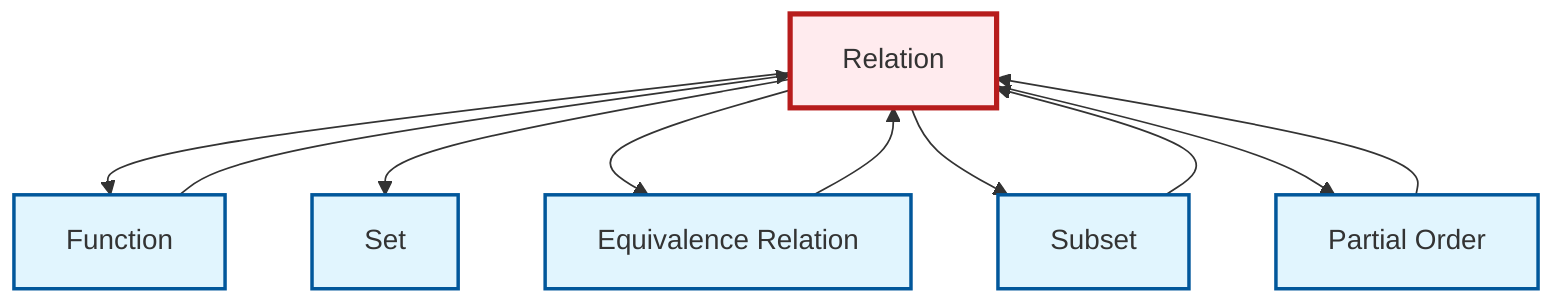 graph TD
    classDef definition fill:#e1f5fe,stroke:#01579b,stroke-width:2px
    classDef theorem fill:#f3e5f5,stroke:#4a148c,stroke-width:2px
    classDef axiom fill:#fff3e0,stroke:#e65100,stroke-width:2px
    classDef example fill:#e8f5e9,stroke:#1b5e20,stroke-width:2px
    classDef current fill:#ffebee,stroke:#b71c1c,stroke-width:3px
    def-set["Set"]:::definition
    def-relation["Relation"]:::definition
    def-function["Function"]:::definition
    def-subset["Subset"]:::definition
    def-partial-order["Partial Order"]:::definition
    def-equivalence-relation["Equivalence Relation"]:::definition
    def-relation --> def-function
    def-equivalence-relation --> def-relation
    def-relation --> def-set
    def-relation --> def-equivalence-relation
    def-subset --> def-relation
    def-relation --> def-subset
    def-partial-order --> def-relation
    def-function --> def-relation
    def-relation --> def-partial-order
    class def-relation current